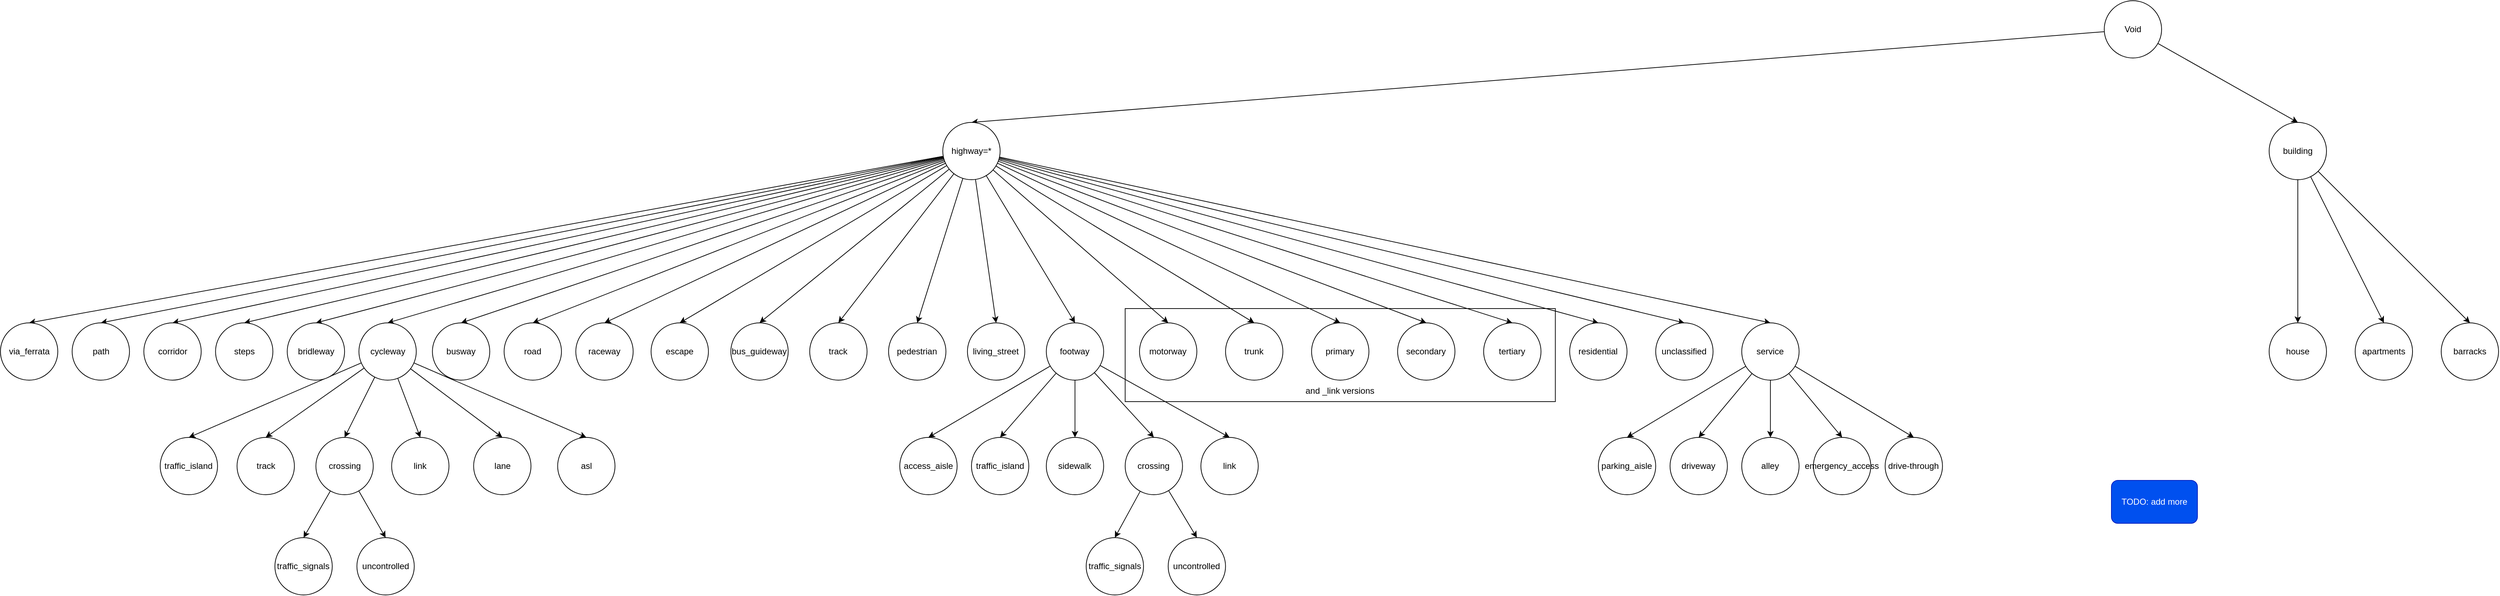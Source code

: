 <mxfile version="28.0.7">
  <diagram name="Page-1" id="tgAXg1Fe1orNwl0w3fmh">
    <mxGraphModel dx="2692" dy="544" grid="1" gridSize="10" guides="1" tooltips="1" connect="1" arrows="1" fold="1" page="1" pageScale="1" pageWidth="850" pageHeight="1100" math="0" shadow="0">
      <root>
        <mxCell id="0" />
        <mxCell id="1" parent="0" />
        <mxCell id="WCfruwl8-4oTyRmBBRXZ-24" value="" style="rounded=0;whiteSpace=wrap;html=1;" parent="1" vertex="1">
          <mxGeometry x="564.38" y="440" width="600" height="130" as="geometry" />
        </mxCell>
        <mxCell id="f1hkPILIWPwDtYpLsCtc-15" style="rounded=0;orthogonalLoop=1;jettySize=auto;html=1;entryX=0.5;entryY=0;entryDx=0;entryDy=0;" parent="1" source="9HBT4JgbJgTnJgTLxC6i-1" target="f1hkPILIWPwDtYpLsCtc-14" edge="1">
          <mxGeometry relative="1" as="geometry" />
        </mxCell>
        <mxCell id="f1hkPILIWPwDtYpLsCtc-34" style="rounded=0;orthogonalLoop=1;jettySize=auto;html=1;entryX=0.5;entryY=0;entryDx=0;entryDy=0;" parent="1" source="9HBT4JgbJgTnJgTLxC6i-1" target="mqRNij1dAnGjLX8RgFjW-2" edge="1">
          <mxGeometry relative="1" as="geometry" />
        </mxCell>
        <mxCell id="9HBT4JgbJgTnJgTLxC6i-1" value="Void" style="ellipse;whiteSpace=wrap;html=1;aspect=fixed;" parent="1" vertex="1">
          <mxGeometry x="1930" y="10" width="80" height="80" as="geometry" />
        </mxCell>
        <mxCell id="WCfruwl8-4oTyRmBBRXZ-2" style="rounded=0;orthogonalLoop=1;jettySize=auto;html=1;entryX=0.5;entryY=0;entryDx=0;entryDy=0;" parent="1" source="mqRNij1dAnGjLX8RgFjW-2" target="L5GDgDRthX1wXWHC6apY-1" edge="1">
          <mxGeometry relative="1" as="geometry" />
        </mxCell>
        <mxCell id="WCfruwl8-4oTyRmBBRXZ-3" style="rounded=0;orthogonalLoop=1;jettySize=auto;html=1;entryX=0.5;entryY=0;entryDx=0;entryDy=0;" parent="1" source="mqRNij1dAnGjLX8RgFjW-2" target="L5GDgDRthX1wXWHC6apY-2" edge="1">
          <mxGeometry relative="1" as="geometry" />
        </mxCell>
        <mxCell id="WCfruwl8-4oTyRmBBRXZ-4" style="rounded=0;orthogonalLoop=1;jettySize=auto;html=1;entryX=0.5;entryY=0;entryDx=0;entryDy=0;" parent="1" source="mqRNij1dAnGjLX8RgFjW-2" target="L5GDgDRthX1wXWHC6apY-3" edge="1">
          <mxGeometry relative="1" as="geometry" />
        </mxCell>
        <mxCell id="WCfruwl8-4oTyRmBBRXZ-9" style="rounded=0;orthogonalLoop=1;jettySize=auto;html=1;entryX=0.5;entryY=0;entryDx=0;entryDy=0;" parent="1" source="mqRNij1dAnGjLX8RgFjW-2" target="WCfruwl8-4oTyRmBBRXZ-5" edge="1">
          <mxGeometry relative="1" as="geometry" />
        </mxCell>
        <mxCell id="WCfruwl8-4oTyRmBBRXZ-10" style="rounded=0;orthogonalLoop=1;jettySize=auto;html=1;entryX=0.5;entryY=0;entryDx=0;entryDy=0;" parent="1" source="mqRNij1dAnGjLX8RgFjW-2" target="WCfruwl8-4oTyRmBBRXZ-7" edge="1">
          <mxGeometry relative="1" as="geometry" />
        </mxCell>
        <mxCell id="WCfruwl8-4oTyRmBBRXZ-11" style="rounded=0;orthogonalLoop=1;jettySize=auto;html=1;entryX=0.5;entryY=0;entryDx=0;entryDy=0;" parent="1" source="mqRNij1dAnGjLX8RgFjW-2" target="WCfruwl8-4oTyRmBBRXZ-8" edge="1">
          <mxGeometry relative="1" as="geometry" />
        </mxCell>
        <mxCell id="WCfruwl8-4oTyRmBBRXZ-12" style="rounded=0;orthogonalLoop=1;jettySize=auto;html=1;entryX=0.5;entryY=0;entryDx=0;entryDy=0;" parent="1" source="mqRNij1dAnGjLX8RgFjW-2" target="mqRNij1dAnGjLX8RgFjW-5" edge="1">
          <mxGeometry relative="1" as="geometry" />
        </mxCell>
        <mxCell id="WCfruwl8-4oTyRmBBRXZ-13" style="rounded=0;orthogonalLoop=1;jettySize=auto;html=1;entryX=0.5;entryY=0;entryDx=0;entryDy=0;" parent="1" source="mqRNij1dAnGjLX8RgFjW-2" target="mqRNij1dAnGjLX8RgFjW-4" edge="1">
          <mxGeometry relative="1" as="geometry" />
        </mxCell>
        <mxCell id="WCfruwl8-4oTyRmBBRXZ-27" style="rounded=0;orthogonalLoop=1;jettySize=auto;html=1;entryX=0.5;entryY=0;entryDx=0;entryDy=0;" parent="1" source="mqRNij1dAnGjLX8RgFjW-2" target="WCfruwl8-4oTyRmBBRXZ-26" edge="1">
          <mxGeometry relative="1" as="geometry" />
        </mxCell>
        <mxCell id="WCfruwl8-4oTyRmBBRXZ-29" style="rounded=0;orthogonalLoop=1;jettySize=auto;html=1;entryX=0.5;entryY=0;entryDx=0;entryDy=0;" parent="1" source="mqRNij1dAnGjLX8RgFjW-2" target="WCfruwl8-4oTyRmBBRXZ-28" edge="1">
          <mxGeometry relative="1" as="geometry" />
        </mxCell>
        <mxCell id="WCfruwl8-4oTyRmBBRXZ-33" style="rounded=0;orthogonalLoop=1;jettySize=auto;html=1;entryX=0.5;entryY=0;entryDx=0;entryDy=0;" parent="1" source="mqRNij1dAnGjLX8RgFjW-2" target="WCfruwl8-4oTyRmBBRXZ-32" edge="1">
          <mxGeometry relative="1" as="geometry">
            <mxPoint x="-411.429" y="350" as="targetPoint" />
          </mxGeometry>
        </mxCell>
        <mxCell id="WCfruwl8-4oTyRmBBRXZ-38" style="rounded=0;orthogonalLoop=1;jettySize=auto;html=1;entryX=0.5;entryY=0;entryDx=0;entryDy=0;" parent="1" source="mqRNij1dAnGjLX8RgFjW-2" target="WCfruwl8-4oTyRmBBRXZ-37" edge="1">
          <mxGeometry relative="1" as="geometry" />
        </mxCell>
        <mxCell id="WCfruwl8-4oTyRmBBRXZ-40" style="rounded=0;orthogonalLoop=1;jettySize=auto;html=1;entryX=0.5;entryY=0;entryDx=0;entryDy=0;" parent="1" source="mqRNij1dAnGjLX8RgFjW-2" target="WCfruwl8-4oTyRmBBRXZ-35" edge="1">
          <mxGeometry relative="1" as="geometry" />
        </mxCell>
        <mxCell id="WCfruwl8-4oTyRmBBRXZ-41" style="rounded=0;orthogonalLoop=1;jettySize=auto;html=1;entryX=0.5;entryY=0;entryDx=0;entryDy=0;" parent="1" source="mqRNij1dAnGjLX8RgFjW-2" target="WCfruwl8-4oTyRmBBRXZ-34" edge="1">
          <mxGeometry relative="1" as="geometry" />
        </mxCell>
        <mxCell id="WCfruwl8-4oTyRmBBRXZ-45" style="rounded=0;orthogonalLoop=1;jettySize=auto;html=1;entryX=0.5;entryY=0;entryDx=0;entryDy=0;" parent="1" source="mqRNij1dAnGjLX8RgFjW-2" target="WCfruwl8-4oTyRmBBRXZ-42" edge="1">
          <mxGeometry relative="1" as="geometry" />
        </mxCell>
        <mxCell id="WCfruwl8-4oTyRmBBRXZ-46" style="rounded=0;orthogonalLoop=1;jettySize=auto;html=1;entryX=0.5;entryY=0;entryDx=0;entryDy=0;" parent="1" source="mqRNij1dAnGjLX8RgFjW-2" target="WCfruwl8-4oTyRmBBRXZ-43" edge="1">
          <mxGeometry relative="1" as="geometry" />
        </mxCell>
        <mxCell id="WCfruwl8-4oTyRmBBRXZ-47" style="rounded=0;orthogonalLoop=1;jettySize=auto;html=1;entryX=0.5;entryY=0;entryDx=0;entryDy=0;" parent="1" source="mqRNij1dAnGjLX8RgFjW-2" target="WCfruwl8-4oTyRmBBRXZ-44" edge="1">
          <mxGeometry relative="1" as="geometry" />
        </mxCell>
        <mxCell id="WCfruwl8-4oTyRmBBRXZ-49" style="rounded=0;orthogonalLoop=1;jettySize=auto;html=1;entryX=0.5;entryY=0;entryDx=0;entryDy=0;" parent="1" source="mqRNij1dAnGjLX8RgFjW-2" target="WCfruwl8-4oTyRmBBRXZ-48" edge="1">
          <mxGeometry relative="1" as="geometry" />
        </mxCell>
        <mxCell id="WCfruwl8-4oTyRmBBRXZ-55" style="rounded=0;orthogonalLoop=1;jettySize=auto;html=1;entryX=0.5;entryY=0;entryDx=0;entryDy=0;" parent="1" source="mqRNij1dAnGjLX8RgFjW-2" target="WCfruwl8-4oTyRmBBRXZ-50" edge="1">
          <mxGeometry relative="1" as="geometry" />
        </mxCell>
        <mxCell id="WCfruwl8-4oTyRmBBRXZ-56" style="rounded=0;orthogonalLoop=1;jettySize=auto;html=1;entryX=0.5;entryY=0;entryDx=0;entryDy=0;" parent="1" source="mqRNij1dAnGjLX8RgFjW-2" target="WCfruwl8-4oTyRmBBRXZ-51" edge="1">
          <mxGeometry relative="1" as="geometry" />
        </mxCell>
        <mxCell id="WCfruwl8-4oTyRmBBRXZ-57" style="rounded=0;orthogonalLoop=1;jettySize=auto;html=1;entryX=0.5;entryY=0;entryDx=0;entryDy=0;" parent="1" source="mqRNij1dAnGjLX8RgFjW-2" target="WCfruwl8-4oTyRmBBRXZ-52" edge="1">
          <mxGeometry relative="1" as="geometry" />
        </mxCell>
        <mxCell id="WCfruwl8-4oTyRmBBRXZ-58" style="rounded=0;orthogonalLoop=1;jettySize=auto;html=1;entryX=0.5;entryY=0;entryDx=0;entryDy=0;" parent="1" source="mqRNij1dAnGjLX8RgFjW-2" target="WCfruwl8-4oTyRmBBRXZ-53" edge="1">
          <mxGeometry relative="1" as="geometry" />
        </mxCell>
        <mxCell id="WCfruwl8-4oTyRmBBRXZ-59" style="rounded=0;orthogonalLoop=1;jettySize=auto;html=1;entryX=0.5;entryY=0;entryDx=0;entryDy=0;" parent="1" source="mqRNij1dAnGjLX8RgFjW-2" target="WCfruwl8-4oTyRmBBRXZ-54" edge="1">
          <mxGeometry relative="1" as="geometry" />
        </mxCell>
        <mxCell id="mqRNij1dAnGjLX8RgFjW-2" value="highway=*" style="ellipse;whiteSpace=wrap;html=1;aspect=fixed;" parent="1" vertex="1">
          <mxGeometry x="310" y="180" width="80" height="80" as="geometry" />
        </mxCell>
        <mxCell id="mqRNij1dAnGjLX8RgFjW-4" value="motorway" style="ellipse;whiteSpace=wrap;html=1;aspect=fixed;" parent="1" vertex="1">
          <mxGeometry x="584.38" y="460" width="80" height="80" as="geometry" />
        </mxCell>
        <mxCell id="mqRNij1dAnGjLX8RgFjW-5" value="trunk" style="ellipse;whiteSpace=wrap;html=1;aspect=fixed;" parent="1" vertex="1">
          <mxGeometry x="704.38" y="460" width="80" height="80" as="geometry" />
        </mxCell>
        <mxCell id="L5GDgDRthX1wXWHC6apY-1" value="primary" style="ellipse;whiteSpace=wrap;html=1;aspect=fixed;" parent="1" vertex="1">
          <mxGeometry x="824.38" y="460" width="80" height="80" as="geometry" />
        </mxCell>
        <mxCell id="L5GDgDRthX1wXWHC6apY-2" value="secondary" style="ellipse;whiteSpace=wrap;html=1;aspect=fixed;" parent="1" vertex="1">
          <mxGeometry x="944.38" y="460" width="80" height="80" as="geometry" />
        </mxCell>
        <mxCell id="L5GDgDRthX1wXWHC6apY-3" value="tertiary" style="ellipse;whiteSpace=wrap;html=1;aspect=fixed;" parent="1" vertex="1">
          <mxGeometry x="1064.38" y="460" width="80" height="80" as="geometry" />
        </mxCell>
        <mxCell id="WCfruwl8-4oTyRmBBRXZ-5" value="residential" style="ellipse;whiteSpace=wrap;html=1;aspect=fixed;" parent="1" vertex="1">
          <mxGeometry x="1184.38" y="460" width="80" height="80" as="geometry" />
        </mxCell>
        <mxCell id="WCfruwl8-4oTyRmBBRXZ-7" value="unclassified" style="ellipse;whiteSpace=wrap;html=1;aspect=fixed;" parent="1" vertex="1">
          <mxGeometry x="1304.38" y="460" width="80" height="80" as="geometry" />
        </mxCell>
        <mxCell id="WCfruwl8-4oTyRmBBRXZ-15" style="rounded=0;orthogonalLoop=1;jettySize=auto;html=1;entryX=0.5;entryY=0;entryDx=0;entryDy=0;" parent="1" source="WCfruwl8-4oTyRmBBRXZ-8" target="WCfruwl8-4oTyRmBBRXZ-14" edge="1">
          <mxGeometry relative="1" as="geometry" />
        </mxCell>
        <mxCell id="WCfruwl8-4oTyRmBBRXZ-18" style="rounded=0;orthogonalLoop=1;jettySize=auto;html=1;entryX=0.5;entryY=0;entryDx=0;entryDy=0;" parent="1" source="WCfruwl8-4oTyRmBBRXZ-8" target="WCfruwl8-4oTyRmBBRXZ-16" edge="1">
          <mxGeometry relative="1" as="geometry" />
        </mxCell>
        <mxCell id="WCfruwl8-4oTyRmBBRXZ-19" style="rounded=0;orthogonalLoop=1;jettySize=auto;html=1;entryX=0.5;entryY=0;entryDx=0;entryDy=0;" parent="1" source="WCfruwl8-4oTyRmBBRXZ-8" target="WCfruwl8-4oTyRmBBRXZ-17" edge="1">
          <mxGeometry relative="1" as="geometry" />
        </mxCell>
        <mxCell id="WCfruwl8-4oTyRmBBRXZ-22" style="rounded=0;orthogonalLoop=1;jettySize=auto;html=1;entryX=0.5;entryY=0;entryDx=0;entryDy=0;" parent="1" source="WCfruwl8-4oTyRmBBRXZ-8" target="WCfruwl8-4oTyRmBBRXZ-20" edge="1">
          <mxGeometry relative="1" as="geometry" />
        </mxCell>
        <mxCell id="WCfruwl8-4oTyRmBBRXZ-23" style="rounded=0;orthogonalLoop=1;jettySize=auto;html=1;entryX=0.5;entryY=0;entryDx=0;entryDy=0;" parent="1" source="WCfruwl8-4oTyRmBBRXZ-8" target="WCfruwl8-4oTyRmBBRXZ-21" edge="1">
          <mxGeometry relative="1" as="geometry" />
        </mxCell>
        <mxCell id="WCfruwl8-4oTyRmBBRXZ-8" value="service" style="ellipse;whiteSpace=wrap;html=1;aspect=fixed;" parent="1" vertex="1">
          <mxGeometry x="1424.38" y="460" width="80" height="80" as="geometry" />
        </mxCell>
        <mxCell id="WCfruwl8-4oTyRmBBRXZ-14" value="parking_aisle" style="ellipse;whiteSpace=wrap;html=1;aspect=fixed;" parent="1" vertex="1">
          <mxGeometry x="1224.38" y="620" width="80" height="80" as="geometry" />
        </mxCell>
        <mxCell id="WCfruwl8-4oTyRmBBRXZ-16" value="driveway" style="ellipse;whiteSpace=wrap;html=1;aspect=fixed;" parent="1" vertex="1">
          <mxGeometry x="1324.38" y="620" width="80" height="80" as="geometry" />
        </mxCell>
        <mxCell id="WCfruwl8-4oTyRmBBRXZ-17" value="alley" style="ellipse;whiteSpace=wrap;html=1;aspect=fixed;" parent="1" vertex="1">
          <mxGeometry x="1424.38" y="620" width="80" height="80" as="geometry" />
        </mxCell>
        <mxCell id="WCfruwl8-4oTyRmBBRXZ-20" value="emergency_access" style="ellipse;whiteSpace=wrap;html=1;aspect=fixed;" parent="1" vertex="1">
          <mxGeometry x="1524.38" y="620" width="80" height="80" as="geometry" />
        </mxCell>
        <mxCell id="WCfruwl8-4oTyRmBBRXZ-21" value="drive-through" style="ellipse;whiteSpace=wrap;html=1;aspect=fixed;" parent="1" vertex="1">
          <mxGeometry x="1624.38" y="620" width="80" height="80" as="geometry" />
        </mxCell>
        <mxCell id="WCfruwl8-4oTyRmBBRXZ-25" value="and _link versions" style="text;html=1;align=center;verticalAlign=middle;whiteSpace=wrap;rounded=0;" parent="1" vertex="1">
          <mxGeometry x="789.38" y="540" width="150" height="30" as="geometry" />
        </mxCell>
        <mxCell id="WCfruwl8-4oTyRmBBRXZ-31" style="rounded=0;orthogonalLoop=1;jettySize=auto;html=1;entryX=0.5;entryY=0;entryDx=0;entryDy=0;" parent="1" source="WCfruwl8-4oTyRmBBRXZ-26" target="WCfruwl8-4oTyRmBBRXZ-30" edge="1">
          <mxGeometry relative="1" as="geometry" />
        </mxCell>
        <mxCell id="f1hkPILIWPwDtYpLsCtc-3" style="rounded=0;orthogonalLoop=1;jettySize=auto;html=1;entryX=0.5;entryY=0;entryDx=0;entryDy=0;" parent="1" source="WCfruwl8-4oTyRmBBRXZ-26" target="f1hkPILIWPwDtYpLsCtc-2" edge="1">
          <mxGeometry relative="1" as="geometry" />
        </mxCell>
        <mxCell id="f1hkPILIWPwDtYpLsCtc-5" style="rounded=0;orthogonalLoop=1;jettySize=auto;html=1;entryX=0.5;entryY=0;entryDx=0;entryDy=0;" parent="1" source="WCfruwl8-4oTyRmBBRXZ-26" target="f1hkPILIWPwDtYpLsCtc-1" edge="1">
          <mxGeometry relative="1" as="geometry" />
        </mxCell>
        <mxCell id="f1hkPILIWPwDtYpLsCtc-7" style="rounded=0;orthogonalLoop=1;jettySize=auto;html=1;entryX=0.5;entryY=0;entryDx=0;entryDy=0;" parent="1" source="WCfruwl8-4oTyRmBBRXZ-26" target="f1hkPILIWPwDtYpLsCtc-6" edge="1">
          <mxGeometry relative="1" as="geometry" />
        </mxCell>
        <mxCell id="f1hkPILIWPwDtYpLsCtc-9" style="rounded=0;orthogonalLoop=1;jettySize=auto;html=1;entryX=0.5;entryY=0;entryDx=0;entryDy=0;" parent="1" source="WCfruwl8-4oTyRmBBRXZ-26" target="f1hkPILIWPwDtYpLsCtc-8" edge="1">
          <mxGeometry relative="1" as="geometry" />
        </mxCell>
        <mxCell id="WCfruwl8-4oTyRmBBRXZ-26" value="footway" style="ellipse;whiteSpace=wrap;html=1;aspect=fixed;" parent="1" vertex="1">
          <mxGeometry x="454.38" y="460" width="80" height="80" as="geometry" />
        </mxCell>
        <mxCell id="WCfruwl8-4oTyRmBBRXZ-28" value="living_street" style="ellipse;whiteSpace=wrap;html=1;aspect=fixed;" parent="1" vertex="1">
          <mxGeometry x="344.38" y="460" width="80" height="80" as="geometry" />
        </mxCell>
        <mxCell id="WCfruwl8-4oTyRmBBRXZ-30" value="sidewalk" style="ellipse;whiteSpace=wrap;html=1;aspect=fixed;" parent="1" vertex="1">
          <mxGeometry x="454.38" y="620" width="80" height="80" as="geometry" />
        </mxCell>
        <mxCell id="WCfruwl8-4oTyRmBBRXZ-32" value="pedestrian" style="ellipse;whiteSpace=wrap;html=1;aspect=fixed;" parent="1" vertex="1">
          <mxGeometry x="234.38" y="460" width="80" height="80" as="geometry" />
        </mxCell>
        <mxCell id="WCfruwl8-4oTyRmBBRXZ-34" value="&lt;span style=&quot;white-space: normal;&quot;&gt;track&lt;/span&gt;" style="ellipse;whiteSpace=wrap;html=1;aspect=fixed;" parent="1" vertex="1">
          <mxGeometry x="124.38" y="460" width="80" height="80" as="geometry" />
        </mxCell>
        <mxCell id="WCfruwl8-4oTyRmBBRXZ-35" value="bus_guideway" style="ellipse;whiteSpace=wrap;html=1;aspect=fixed;" parent="1" vertex="1">
          <mxGeometry x="14.38" y="460" width="80" height="80" as="geometry" />
        </mxCell>
        <mxCell id="WCfruwl8-4oTyRmBBRXZ-37" value="&lt;span style=&quot;white-space: normal;&quot;&gt;escape&lt;/span&gt;" style="ellipse;whiteSpace=wrap;html=1;aspect=fixed;" parent="1" vertex="1">
          <mxGeometry x="-96.87" y="460" width="80" height="80" as="geometry" />
        </mxCell>
        <mxCell id="WCfruwl8-4oTyRmBBRXZ-42" value="&lt;span style=&quot;white-space: normal;&quot;&gt;raceway&lt;/span&gt;" style="ellipse;whiteSpace=wrap;html=1;aspect=fixed;" parent="1" vertex="1">
          <mxGeometry x="-201.87" y="460" width="80" height="80" as="geometry" />
        </mxCell>
        <mxCell id="WCfruwl8-4oTyRmBBRXZ-43" value="&lt;span style=&quot;white-space: normal;&quot;&gt;road&lt;/span&gt;" style="ellipse;whiteSpace=wrap;html=1;aspect=fixed;" parent="1" vertex="1">
          <mxGeometry x="-301.87" y="460" width="80" height="80" as="geometry" />
        </mxCell>
        <mxCell id="WCfruwl8-4oTyRmBBRXZ-44" value="&lt;span style=&quot;white-space: normal;&quot;&gt;busway&lt;/span&gt;" style="ellipse;whiteSpace=wrap;html=1;aspect=fixed;" parent="1" vertex="1">
          <mxGeometry x="-401.87" y="460" width="80" height="80" as="geometry" />
        </mxCell>
        <mxCell id="f1hkPILIWPwDtYpLsCtc-26" style="rounded=0;orthogonalLoop=1;jettySize=auto;html=1;entryX=0.5;entryY=0;entryDx=0;entryDy=0;" parent="1" source="WCfruwl8-4oTyRmBBRXZ-48" target="f1hkPILIWPwDtYpLsCtc-17" edge="1">
          <mxGeometry relative="1" as="geometry" />
        </mxCell>
        <mxCell id="f1hkPILIWPwDtYpLsCtc-27" style="rounded=0;orthogonalLoop=1;jettySize=auto;html=1;entryX=0.5;entryY=0;entryDx=0;entryDy=0;" parent="1" source="WCfruwl8-4oTyRmBBRXZ-48" target="f1hkPILIWPwDtYpLsCtc-16" edge="1">
          <mxGeometry relative="1" as="geometry" />
        </mxCell>
        <mxCell id="f1hkPILIWPwDtYpLsCtc-28" style="rounded=0;orthogonalLoop=1;jettySize=auto;html=1;entryX=0.5;entryY=0;entryDx=0;entryDy=0;" parent="1" source="WCfruwl8-4oTyRmBBRXZ-48" target="f1hkPILIWPwDtYpLsCtc-20" edge="1">
          <mxGeometry relative="1" as="geometry" />
        </mxCell>
        <mxCell id="f1hkPILIWPwDtYpLsCtc-29" style="rounded=0;orthogonalLoop=1;jettySize=auto;html=1;entryX=0.5;entryY=0;entryDx=0;entryDy=0;" parent="1" source="WCfruwl8-4oTyRmBBRXZ-48" target="f1hkPILIWPwDtYpLsCtc-22" edge="1">
          <mxGeometry relative="1" as="geometry" />
        </mxCell>
        <mxCell id="f1hkPILIWPwDtYpLsCtc-31" style="rounded=0;orthogonalLoop=1;jettySize=auto;html=1;entryX=0.5;entryY=0;entryDx=0;entryDy=0;" parent="1" source="WCfruwl8-4oTyRmBBRXZ-48" target="f1hkPILIWPwDtYpLsCtc-30" edge="1">
          <mxGeometry relative="1" as="geometry" />
        </mxCell>
        <mxCell id="f1hkPILIWPwDtYpLsCtc-33" style="rounded=0;orthogonalLoop=1;jettySize=auto;html=1;entryX=0.5;entryY=0;entryDx=0;entryDy=0;" parent="1" source="WCfruwl8-4oTyRmBBRXZ-48" target="f1hkPILIWPwDtYpLsCtc-32" edge="1">
          <mxGeometry relative="1" as="geometry" />
        </mxCell>
        <mxCell id="WCfruwl8-4oTyRmBBRXZ-48" value="cycleway" style="ellipse;whiteSpace=wrap;html=1;aspect=fixed;" parent="1" vertex="1">
          <mxGeometry x="-504.37" y="460" width="80" height="80" as="geometry" />
        </mxCell>
        <mxCell id="WCfruwl8-4oTyRmBBRXZ-50" value="&lt;span style=&quot;white-space: normal;&quot;&gt;bridleway&lt;/span&gt;" style="ellipse;whiteSpace=wrap;html=1;aspect=fixed;" parent="1" vertex="1">
          <mxGeometry x="-604.37" y="460" width="80" height="80" as="geometry" />
        </mxCell>
        <mxCell id="WCfruwl8-4oTyRmBBRXZ-51" value="steps" style="ellipse;whiteSpace=wrap;html=1;aspect=fixed;" parent="1" vertex="1">
          <mxGeometry x="-704.37" y="460" width="80" height="80" as="geometry" />
        </mxCell>
        <mxCell id="WCfruwl8-4oTyRmBBRXZ-52" value="&lt;span style=&quot;white-space: normal;&quot;&gt;corridor&lt;/span&gt;" style="ellipse;whiteSpace=wrap;html=1;aspect=fixed;" parent="1" vertex="1">
          <mxGeometry x="-804.37" y="460" width="80" height="80" as="geometry" />
        </mxCell>
        <mxCell id="WCfruwl8-4oTyRmBBRXZ-53" value="path" style="ellipse;whiteSpace=wrap;html=1;aspect=fixed;" parent="1" vertex="1">
          <mxGeometry x="-904.37" y="460" width="80" height="80" as="geometry" />
        </mxCell>
        <mxCell id="WCfruwl8-4oTyRmBBRXZ-54" value="&lt;span style=&quot;white-space: normal;&quot;&gt;via_ferrata&lt;/span&gt;" style="ellipse;whiteSpace=wrap;html=1;aspect=fixed;" parent="1" vertex="1">
          <mxGeometry x="-1004.37" y="460" width="80" height="80" as="geometry" />
        </mxCell>
        <mxCell id="f1hkPILIWPwDtYpLsCtc-1" value="traffic_island" style="ellipse;whiteSpace=wrap;html=1;aspect=fixed;" parent="1" vertex="1">
          <mxGeometry x="350" y="620" width="80" height="80" as="geometry" />
        </mxCell>
        <mxCell id="f1hkPILIWPwDtYpLsCtc-11" style="rounded=0;orthogonalLoop=1;jettySize=auto;html=1;entryX=0.5;entryY=0;entryDx=0;entryDy=0;" parent="1" source="f1hkPILIWPwDtYpLsCtc-2" target="f1hkPILIWPwDtYpLsCtc-10" edge="1">
          <mxGeometry relative="1" as="geometry" />
        </mxCell>
        <mxCell id="f1hkPILIWPwDtYpLsCtc-13" style="rounded=0;orthogonalLoop=1;jettySize=auto;html=1;entryX=0.5;entryY=0;entryDx=0;entryDy=0;" parent="1" source="f1hkPILIWPwDtYpLsCtc-2" target="f1hkPILIWPwDtYpLsCtc-12" edge="1">
          <mxGeometry relative="1" as="geometry" />
        </mxCell>
        <mxCell id="f1hkPILIWPwDtYpLsCtc-2" value="crossing" style="ellipse;whiteSpace=wrap;html=1;aspect=fixed;" parent="1" vertex="1">
          <mxGeometry x="564.38" y="620" width="80" height="80" as="geometry" />
        </mxCell>
        <mxCell id="f1hkPILIWPwDtYpLsCtc-6" value="access_aisle" style="ellipse;whiteSpace=wrap;html=1;aspect=fixed;" parent="1" vertex="1">
          <mxGeometry x="250" y="620" width="80" height="80" as="geometry" />
        </mxCell>
        <mxCell id="f1hkPILIWPwDtYpLsCtc-8" value="link" style="ellipse;whiteSpace=wrap;html=1;aspect=fixed;" parent="1" vertex="1">
          <mxGeometry x="670" y="620" width="80" height="80" as="geometry" />
        </mxCell>
        <mxCell id="f1hkPILIWPwDtYpLsCtc-10" value="traffic_signals" style="ellipse;whiteSpace=wrap;html=1;aspect=fixed;" parent="1" vertex="1">
          <mxGeometry x="510" y="760" width="80" height="80" as="geometry" />
        </mxCell>
        <mxCell id="f1hkPILIWPwDtYpLsCtc-12" value="uncontrolled" style="ellipse;whiteSpace=wrap;html=1;aspect=fixed;" parent="1" vertex="1">
          <mxGeometry x="624.38" y="760" width="80" height="80" as="geometry" />
        </mxCell>
        <mxCell id="f1hkPILIWPwDtYpLsCtc-36" style="rounded=0;orthogonalLoop=1;jettySize=auto;html=1;entryX=0.5;entryY=0;entryDx=0;entryDy=0;" parent="1" source="f1hkPILIWPwDtYpLsCtc-14" target="f1hkPILIWPwDtYpLsCtc-35" edge="1">
          <mxGeometry relative="1" as="geometry" />
        </mxCell>
        <mxCell id="f1hkPILIWPwDtYpLsCtc-38" style="rounded=0;orthogonalLoop=1;jettySize=auto;html=1;entryX=0.5;entryY=0;entryDx=0;entryDy=0;" parent="1" source="f1hkPILIWPwDtYpLsCtc-14" target="f1hkPILIWPwDtYpLsCtc-37" edge="1">
          <mxGeometry relative="1" as="geometry" />
        </mxCell>
        <mxCell id="f1hkPILIWPwDtYpLsCtc-40" style="rounded=0;orthogonalLoop=1;jettySize=auto;html=1;entryX=0.5;entryY=0;entryDx=0;entryDy=0;" parent="1" source="f1hkPILIWPwDtYpLsCtc-14" target="f1hkPILIWPwDtYpLsCtc-39" edge="1">
          <mxGeometry relative="1" as="geometry" />
        </mxCell>
        <mxCell id="f1hkPILIWPwDtYpLsCtc-14" value="building" style="ellipse;whiteSpace=wrap;html=1;aspect=fixed;" parent="1" vertex="1">
          <mxGeometry x="2160" y="180" width="80" height="80" as="geometry" />
        </mxCell>
        <mxCell id="f1hkPILIWPwDtYpLsCtc-16" value="track" style="ellipse;whiteSpace=wrap;html=1;aspect=fixed;" parent="1" vertex="1">
          <mxGeometry x="-674.37" y="620" width="80" height="80" as="geometry" />
        </mxCell>
        <mxCell id="f1hkPILIWPwDtYpLsCtc-17" value="traffic_island" style="ellipse;whiteSpace=wrap;html=1;aspect=fixed;" parent="1" vertex="1">
          <mxGeometry x="-781.56" y="620" width="80" height="80" as="geometry" />
        </mxCell>
        <mxCell id="f1hkPILIWPwDtYpLsCtc-18" style="rounded=0;orthogonalLoop=1;jettySize=auto;html=1;entryX=0.5;entryY=0;entryDx=0;entryDy=0;" parent="1" source="f1hkPILIWPwDtYpLsCtc-20" target="f1hkPILIWPwDtYpLsCtc-23" edge="1">
          <mxGeometry relative="1" as="geometry" />
        </mxCell>
        <mxCell id="f1hkPILIWPwDtYpLsCtc-19" style="rounded=0;orthogonalLoop=1;jettySize=auto;html=1;entryX=0.5;entryY=0;entryDx=0;entryDy=0;" parent="1" source="f1hkPILIWPwDtYpLsCtc-20" target="f1hkPILIWPwDtYpLsCtc-24" edge="1">
          <mxGeometry relative="1" as="geometry" />
        </mxCell>
        <mxCell id="f1hkPILIWPwDtYpLsCtc-20" value="crossing" style="ellipse;whiteSpace=wrap;html=1;aspect=fixed;" parent="1" vertex="1">
          <mxGeometry x="-564.37" y="620" width="80" height="80" as="geometry" />
        </mxCell>
        <mxCell id="f1hkPILIWPwDtYpLsCtc-22" value="link" style="ellipse;whiteSpace=wrap;html=1;aspect=fixed;" parent="1" vertex="1">
          <mxGeometry x="-458.75" y="620" width="80" height="80" as="geometry" />
        </mxCell>
        <mxCell id="f1hkPILIWPwDtYpLsCtc-23" value="traffic_signals" style="ellipse;whiteSpace=wrap;html=1;aspect=fixed;" parent="1" vertex="1">
          <mxGeometry x="-621.56" y="760" width="80" height="80" as="geometry" />
        </mxCell>
        <mxCell id="f1hkPILIWPwDtYpLsCtc-24" value="uncontrolled" style="ellipse;whiteSpace=wrap;html=1;aspect=fixed;" parent="1" vertex="1">
          <mxGeometry x="-507.18" y="760" width="80" height="80" as="geometry" />
        </mxCell>
        <mxCell id="f1hkPILIWPwDtYpLsCtc-30" value="lane" style="ellipse;whiteSpace=wrap;html=1;aspect=fixed;" parent="1" vertex="1">
          <mxGeometry x="-344.38" y="620" width="80" height="80" as="geometry" />
        </mxCell>
        <mxCell id="f1hkPILIWPwDtYpLsCtc-32" value="asl" style="ellipse;whiteSpace=wrap;html=1;aspect=fixed;" parent="1" vertex="1">
          <mxGeometry x="-227.19" y="620" width="80" height="80" as="geometry" />
        </mxCell>
        <mxCell id="f1hkPILIWPwDtYpLsCtc-35" value="house" style="ellipse;whiteSpace=wrap;html=1;aspect=fixed;" parent="1" vertex="1">
          <mxGeometry x="2160" y="460" width="80" height="80" as="geometry" />
        </mxCell>
        <mxCell id="f1hkPILIWPwDtYpLsCtc-37" value="apartments" style="ellipse;whiteSpace=wrap;html=1;aspect=fixed;" parent="1" vertex="1">
          <mxGeometry x="2280" y="460" width="80" height="80" as="geometry" />
        </mxCell>
        <mxCell id="f1hkPILIWPwDtYpLsCtc-39" value="barracks" style="ellipse;whiteSpace=wrap;html=1;aspect=fixed;" parent="1" vertex="1">
          <mxGeometry x="2400" y="460" width="80" height="80" as="geometry" />
        </mxCell>
        <mxCell id="s_aN1csiSKPmSI_y0aRM-1" value="TODO: add more" style="rounded=1;whiteSpace=wrap;html=1;fillColor=#0050ef;fontColor=#ffffff;strokeColor=#001DBC;" vertex="1" parent="1">
          <mxGeometry x="1940" y="680" width="120" height="60" as="geometry" />
        </mxCell>
      </root>
    </mxGraphModel>
  </diagram>
</mxfile>
